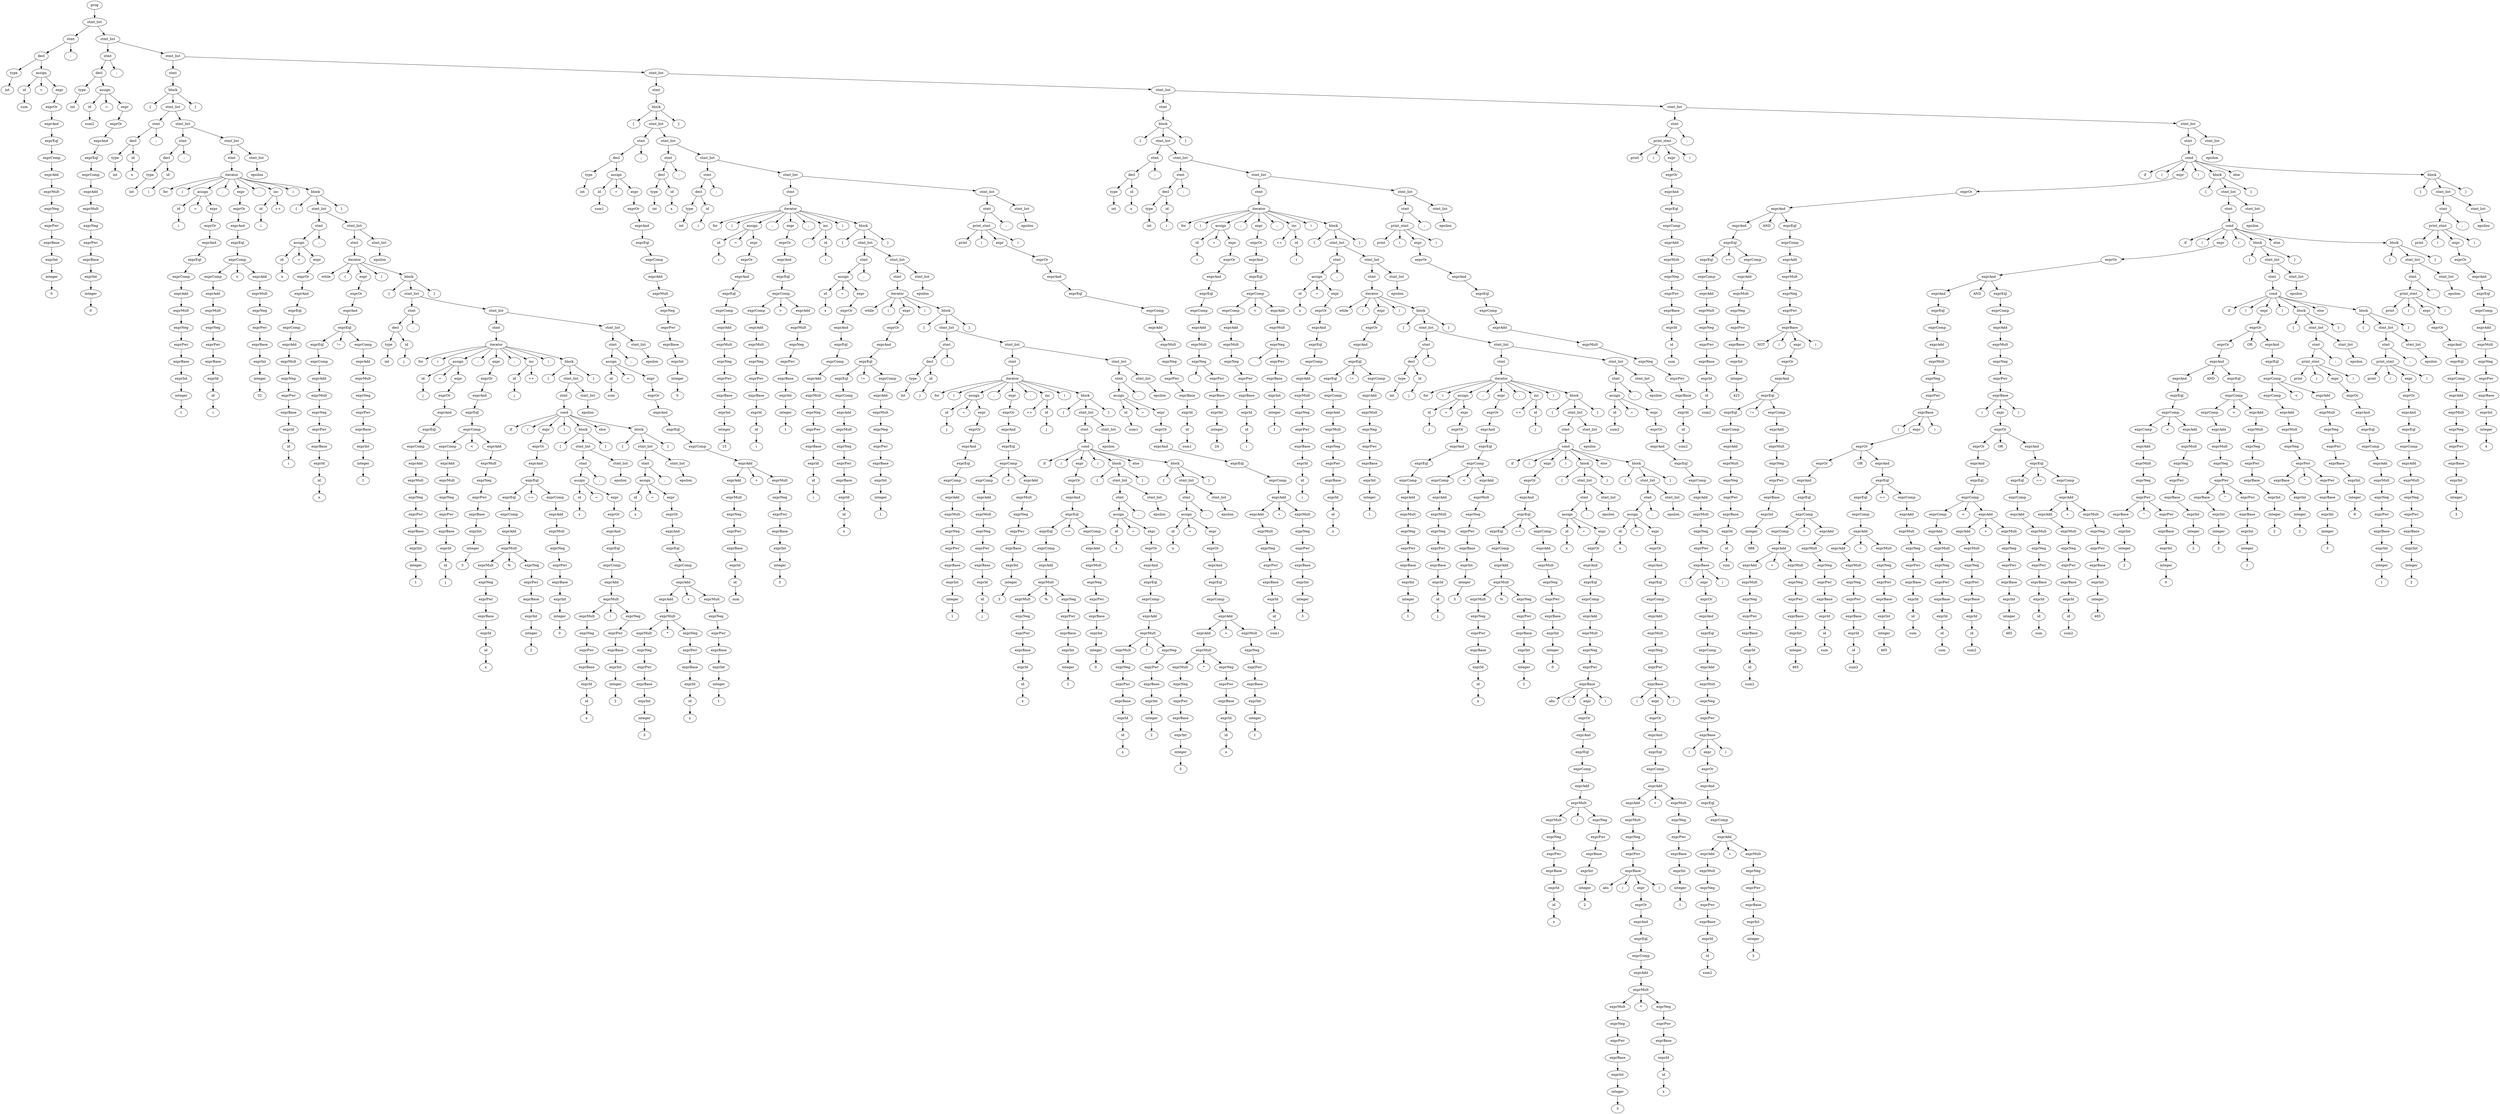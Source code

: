 
digraph "three_x_plus_1"
{
struct1 [label="prog"]
struct2 [label="stmt_list"]
struct3 [label="stmt"]
struct4 [label="decl"]
struct5 [label="type"]
struct6 [label="int"]
struct5->struct6
struct4->struct5
struct7 [label="assign"]
struct8 [label="id"]
struct9 [label="sum"]
struct8->struct9
struct7->struct8
struct10 [label="="]
struct7->struct10
struct11 [label="expr"]
struct12 [label="exprOr"]
struct13 [label="exprAnd"]
struct14 [label="exprEql"]
struct15 [label="exprComp"]
struct16 [label="exprAdd"]
struct17 [label="exprMult"]
struct18 [label="exprNeg"]
struct19 [label="exprPwr"]
struct20 [label="exprBase"]
struct21 [label="exprInt"]
struct22 [label="integer"]
struct23 [label="0"]
struct22->struct23
struct21->struct22
struct20->struct21
struct19->struct20
struct18->struct19
struct17->struct18
struct16->struct17
struct15->struct16
struct14->struct15
struct13->struct14
struct12->struct13
struct11->struct12
struct7->struct11
struct4->struct7
struct3->struct4
struct24 [label=";"]
struct3->struct24
struct2->struct3
struct25 [label="stmt_list"]
struct26 [label="stmt"]
struct27 [label="decl"]
struct28 [label="type"]
struct29 [label="int"]
struct28->struct29
struct27->struct28
struct30 [label="assign"]
struct31 [label="id"]
struct32 [label="sum2"]
struct31->struct32
struct30->struct31
struct33 [label="="]
struct30->struct33
struct34 [label="expr"]
struct35 [label="exprOr"]
struct36 [label="exprAnd"]
struct37 [label="exprEql"]
struct38 [label="exprComp"]
struct39 [label="exprAdd"]
struct40 [label="exprMult"]
struct41 [label="exprNeg"]
struct42 [label="exprPwr"]
struct43 [label="exprBase"]
struct44 [label="exprInt"]
struct45 [label="integer"]
struct46 [label="0"]
struct45->struct46
struct44->struct45
struct43->struct44
struct42->struct43
struct41->struct42
struct40->struct41
struct39->struct40
struct38->struct39
struct37->struct38
struct36->struct37
struct35->struct36
struct34->struct35
struct30->struct34
struct27->struct30
struct26->struct27
struct47 [label=";"]
struct26->struct47
struct25->struct26
struct48 [label="stmt_list"]
struct49 [label="stmt"]
struct50 [label="block"]
struct51 [label="{"]
struct50->struct51
struct52 [label="stmt_list"]
struct53 [label="stmt"]
struct54 [label="decl"]
struct55 [label="type"]
struct56 [label="int"]
struct55->struct56
struct54->struct55
struct57 [label="id"]
struct58 [label="x"]
struct57->struct58
struct54->struct57
struct53->struct54
struct59 [label=";"]
struct53->struct59
struct52->struct53
struct60 [label="stmt_list"]
struct61 [label="stmt"]
struct62 [label="decl"]
struct63 [label="type"]
struct64 [label="int"]
struct63->struct64
struct62->struct63
struct65 [label="id"]
struct66 [label="i"]
struct65->struct66
struct62->struct65
struct61->struct62
struct67 [label=";"]
struct61->struct67
struct60->struct61
struct68 [label="stmt_list"]
struct69 [label="stmt"]
struct70 [label="iterator"]
struct71 [label="for"]
struct70->struct71
struct72 [label="("]
struct70->struct72
struct73 [label="assign"]
struct74 [label="id"]
struct75 [label="i"]
struct74->struct75
struct73->struct74
struct76 [label="="]
struct73->struct76
struct77 [label="expr"]
struct78 [label="exprOr"]
struct79 [label="exprAnd"]
struct80 [label="exprEql"]
struct81 [label="exprComp"]
struct82 [label="exprAdd"]
struct83 [label="exprMult"]
struct84 [label="exprNeg"]
struct85 [label="exprPwr"]
struct86 [label="exprBase"]
struct87 [label="exprInt"]
struct88 [label="integer"]
struct89 [label="1"]
struct88->struct89
struct87->struct88
struct86->struct87
struct85->struct86
struct84->struct85
struct83->struct84
struct82->struct83
struct81->struct82
struct80->struct81
struct79->struct80
struct78->struct79
struct77->struct78
struct73->struct77
struct70->struct73
struct90 [label=";"]
struct70->struct90
struct91 [label="expr"]
struct92 [label="exprOr"]
struct93 [label="exprAnd"]
struct94 [label="exprEql"]
struct95 [label="exprComp"]
struct96 [label="exprComp"]
struct97 [label="exprAdd"]
struct98 [label="exprMult"]
struct99 [label="exprNeg"]
struct100 [label="exprPwr"]
struct101 [label="exprBase"]
struct102 [label="exprId"]
struct103 [label="id"]
struct104 [label="i"]
struct103->struct104
struct102->struct103
struct101->struct102
struct100->struct101
struct99->struct100
struct98->struct99
struct97->struct98
struct96->struct97
struct95->struct96
struct105 [label="<"]
struct95->struct105
struct106 [label="exprAdd"]
struct107 [label="exprMult"]
struct108 [label="exprNeg"]
struct109 [label="exprPwr"]
struct110 [label="exprBase"]
struct111 [label="exprInt"]
struct112 [label="integer"]
struct113 [label="32"]
struct112->struct113
struct111->struct112
struct110->struct111
struct109->struct110
struct108->struct109
struct107->struct108
struct106->struct107
struct95->struct106
struct94->struct95
struct93->struct94
struct92->struct93
struct91->struct92
struct70->struct91
struct114 [label=";"]
struct70->struct114
struct115 [label="inc"]
struct116 [label="id"]
struct117 [label="i"]
struct116->struct117
struct115->struct116
struct118 [label="++"]
struct115->struct118
struct70->struct115
struct119 [label=")"]
struct70->struct119
struct120 [label="block"]
struct121 [label="{"]
struct120->struct121
struct122 [label="stmt_list"]
struct123 [label="stmt"]
struct124 [label="assign"]
struct125 [label="id"]
struct126 [label="x"]
struct125->struct126
struct124->struct125
struct127 [label="="]
struct124->struct127
struct128 [label="expr"]
struct129 [label="exprOr"]
struct130 [label="exprAnd"]
struct131 [label="exprEql"]
struct132 [label="exprComp"]
struct133 [label="exprAdd"]
struct134 [label="exprMult"]
struct135 [label="exprNeg"]
struct136 [label="exprPwr"]
struct137 [label="exprBase"]
struct138 [label="exprId"]
struct139 [label="id"]
struct140 [label="i"]
struct139->struct140
struct138->struct139
struct137->struct138
struct136->struct137
struct135->struct136
struct134->struct135
struct133->struct134
struct132->struct133
struct131->struct132
struct130->struct131
struct129->struct130
struct128->struct129
struct124->struct128
struct123->struct124
struct141 [label=";"]
struct123->struct141
struct122->struct123
struct142 [label="stmt_list"]
struct143 [label="stmt"]
struct144 [label="iterator"]
struct145 [label="while"]
struct144->struct145
struct146 [label="("]
struct144->struct146
struct147 [label="expr"]
struct148 [label="exprOr"]
struct149 [label="exprAnd"]
struct150 [label="exprEql"]
struct151 [label="exprEql"]
struct152 [label="exprComp"]
struct153 [label="exprAdd"]
struct154 [label="exprMult"]
struct155 [label="exprNeg"]
struct156 [label="exprPwr"]
struct157 [label="exprBase"]
struct158 [label="exprId"]
struct159 [label="id"]
struct160 [label="x"]
struct159->struct160
struct158->struct159
struct157->struct158
struct156->struct157
struct155->struct156
struct154->struct155
struct153->struct154
struct152->struct153
struct151->struct152
struct150->struct151
struct161 [label="!="]
struct150->struct161
struct162 [label="exprComp"]
struct163 [label="exprAdd"]
struct164 [label="exprMult"]
struct165 [label="exprNeg"]
struct166 [label="exprPwr"]
struct167 [label="exprBase"]
struct168 [label="exprInt"]
struct169 [label="integer"]
struct170 [label="1"]
struct169->struct170
struct168->struct169
struct167->struct168
struct166->struct167
struct165->struct166
struct164->struct165
struct163->struct164
struct162->struct163
struct150->struct162
struct149->struct150
struct148->struct149
struct147->struct148
struct144->struct147
struct171 [label=")"]
struct144->struct171
struct172 [label="block"]
struct173 [label="{"]
struct172->struct173
struct174 [label="stmt_list"]
struct175 [label="stmt"]
struct176 [label="decl"]
struct177 [label="type"]
struct178 [label="int"]
struct177->struct178
struct176->struct177
struct179 [label="id"]
struct180 [label="j"]
struct179->struct180
struct176->struct179
struct175->struct176
struct181 [label=";"]
struct175->struct181
struct174->struct175
struct182 [label="stmt_list"]
struct183 [label="stmt"]
struct184 [label="iterator"]
struct185 [label="for"]
struct184->struct185
struct186 [label="("]
struct184->struct186
struct187 [label="assign"]
struct188 [label="id"]
struct189 [label="j"]
struct188->struct189
struct187->struct188
struct190 [label="="]
struct187->struct190
struct191 [label="expr"]
struct192 [label="exprOr"]
struct193 [label="exprAnd"]
struct194 [label="exprEql"]
struct195 [label="exprComp"]
struct196 [label="exprAdd"]
struct197 [label="exprMult"]
struct198 [label="exprNeg"]
struct199 [label="exprPwr"]
struct200 [label="exprBase"]
struct201 [label="exprInt"]
struct202 [label="integer"]
struct203 [label="1"]
struct202->struct203
struct201->struct202
struct200->struct201
struct199->struct200
struct198->struct199
struct197->struct198
struct196->struct197
struct195->struct196
struct194->struct195
struct193->struct194
struct192->struct193
struct191->struct192
struct187->struct191
struct184->struct187
struct204 [label=";"]
struct184->struct204
struct205 [label="expr"]
struct206 [label="exprOr"]
struct207 [label="exprAnd"]
struct208 [label="exprEql"]
struct209 [label="exprComp"]
struct210 [label="exprComp"]
struct211 [label="exprAdd"]
struct212 [label="exprMult"]
struct213 [label="exprNeg"]
struct214 [label="exprPwr"]
struct215 [label="exprBase"]
struct216 [label="exprId"]
struct217 [label="id"]
struct218 [label="j"]
struct217->struct218
struct216->struct217
struct215->struct216
struct214->struct215
struct213->struct214
struct212->struct213
struct211->struct212
struct210->struct211
struct209->struct210
struct219 [label="<"]
struct209->struct219
struct220 [label="exprAdd"]
struct221 [label="exprMult"]
struct222 [label="exprNeg"]
struct223 [label="exprPwr"]
struct224 [label="exprBase"]
struct225 [label="exprInt"]
struct226 [label="integer"]
struct227 [label="3"]
struct226->struct227
struct225->struct226
struct224->struct225
struct223->struct224
struct222->struct223
struct221->struct222
struct220->struct221
struct209->struct220
struct208->struct209
struct207->struct208
struct206->struct207
struct205->struct206
struct184->struct205
struct228 [label=";"]
struct184->struct228
struct229 [label="inc"]
struct230 [label="id"]
struct231 [label="j"]
struct230->struct231
struct229->struct230
struct232 [label="++"]
struct229->struct232
struct184->struct229
struct233 [label=")"]
struct184->struct233
struct234 [label="block"]
struct235 [label="{"]
struct234->struct235
struct236 [label="stmt_list"]
struct237 [label="stmt"]
struct238 [label="cond"]
struct239 [label="if"]
struct238->struct239
struct240 [label="("]
struct238->struct240
struct241 [label="expr"]
struct242 [label="exprOr"]
struct243 [label="exprAnd"]
struct244 [label="exprEql"]
struct245 [label="exprEql"]
struct246 [label="exprComp"]
struct247 [label="exprAdd"]
struct248 [label="exprMult"]
struct249 [label="exprMult"]
struct250 [label="exprNeg"]
struct251 [label="exprPwr"]
struct252 [label="exprBase"]
struct253 [label="exprId"]
struct254 [label="id"]
struct255 [label="x"]
struct254->struct255
struct253->struct254
struct252->struct253
struct251->struct252
struct250->struct251
struct249->struct250
struct248->struct249
struct256 [label="%"]
struct248->struct256
struct257 [label="exprNeg"]
struct258 [label="exprPwr"]
struct259 [label="exprBase"]
struct260 [label="exprInt"]
struct261 [label="integer"]
struct262 [label="2"]
struct261->struct262
struct260->struct261
struct259->struct260
struct258->struct259
struct257->struct258
struct248->struct257
struct247->struct248
struct246->struct247
struct245->struct246
struct244->struct245
struct263 [label="=="]
struct244->struct263
struct264 [label="exprComp"]
struct265 [label="exprAdd"]
struct266 [label="exprMult"]
struct267 [label="exprNeg"]
struct268 [label="exprPwr"]
struct269 [label="exprBase"]
struct270 [label="exprInt"]
struct271 [label="integer"]
struct272 [label="0"]
struct271->struct272
struct270->struct271
struct269->struct270
struct268->struct269
struct267->struct268
struct266->struct267
struct265->struct266
struct264->struct265
struct244->struct264
struct243->struct244
struct242->struct243
struct241->struct242
struct238->struct241
struct273 [label=")"]
struct238->struct273
struct274 [label="block"]
struct275 [label="{"]
struct274->struct275
struct276 [label="stmt_list"]
struct277 [label="stmt"]
struct278 [label="assign"]
struct279 [label="id"]
struct280 [label="x"]
struct279->struct280
struct278->struct279
struct281 [label="="]
struct278->struct281
struct282 [label="expr"]
struct283 [label="exprOr"]
struct284 [label="exprAnd"]
struct285 [label="exprEql"]
struct286 [label="exprComp"]
struct287 [label="exprAdd"]
struct288 [label="exprMult"]
struct289 [label="exprMult"]
struct290 [label="exprNeg"]
struct291 [label="exprPwr"]
struct292 [label="exprBase"]
struct293 [label="exprId"]
struct294 [label="id"]
struct295 [label="x"]
struct294->struct295
struct293->struct294
struct292->struct293
struct291->struct292
struct290->struct291
struct289->struct290
struct288->struct289
struct296 [label="/"]
struct288->struct296
struct297 [label="exprNeg"]
struct298 [label="exprPwr"]
struct299 [label="exprBase"]
struct300 [label="exprInt"]
struct301 [label="integer"]
struct302 [label="2"]
struct301->struct302
struct300->struct301
struct299->struct300
struct298->struct299
struct297->struct298
struct288->struct297
struct287->struct288
struct286->struct287
struct285->struct286
struct284->struct285
struct283->struct284
struct282->struct283
struct278->struct282
struct277->struct278
struct303 [label=";"]
struct277->struct303
struct276->struct277
struct304 [label="stmt_list"]
struct305 [label="epsilon"]
struct304->struct305
struct276->struct304
struct274->struct276
struct306 [label="}"]
struct274->struct306
struct238->struct274
struct307 [label="else"]
struct238->struct307
struct308 [label="block"]
struct309 [label="{"]
struct308->struct309
struct310 [label="stmt_list"]
struct311 [label="stmt"]
struct312 [label="assign"]
struct313 [label="id"]
struct314 [label="x"]
struct313->struct314
struct312->struct313
struct315 [label="="]
struct312->struct315
struct316 [label="expr"]
struct317 [label="exprOr"]
struct318 [label="exprAnd"]
struct319 [label="exprEql"]
struct320 [label="exprComp"]
struct321 [label="exprAdd"]
struct322 [label="exprAdd"]
struct323 [label="exprMult"]
struct324 [label="exprMult"]
struct325 [label="exprNeg"]
struct326 [label="exprPwr"]
struct327 [label="exprBase"]
struct328 [label="exprInt"]
struct329 [label="integer"]
struct330 [label="3"]
struct329->struct330
struct328->struct329
struct327->struct328
struct326->struct327
struct325->struct326
struct324->struct325
struct323->struct324
struct331 [label="*"]
struct323->struct331
struct332 [label="exprNeg"]
struct333 [label="exprPwr"]
struct334 [label="exprBase"]
struct335 [label="exprId"]
struct336 [label="id"]
struct337 [label="x"]
struct336->struct337
struct335->struct336
struct334->struct335
struct333->struct334
struct332->struct333
struct323->struct332
struct322->struct323
struct321->struct322
struct338 [label="+"]
struct321->struct338
struct339 [label="exprMult"]
struct340 [label="exprNeg"]
struct341 [label="exprPwr"]
struct342 [label="exprBase"]
struct343 [label="exprInt"]
struct344 [label="integer"]
struct345 [label="1"]
struct344->struct345
struct343->struct344
struct342->struct343
struct341->struct342
struct340->struct341
struct339->struct340
struct321->struct339
struct320->struct321
struct319->struct320
struct318->struct319
struct317->struct318
struct316->struct317
struct312->struct316
struct311->struct312
struct346 [label=";"]
struct311->struct346
struct310->struct311
struct347 [label="stmt_list"]
struct348 [label="epsilon"]
struct347->struct348
struct310->struct347
struct308->struct310
struct349 [label="}"]
struct308->struct349
struct238->struct308
struct237->struct238
struct236->struct237
struct350 [label="stmt_list"]
struct351 [label="epsilon"]
struct350->struct351
struct236->struct350
struct234->struct236
struct352 [label="}"]
struct234->struct352
struct184->struct234
struct183->struct184
struct182->struct183
struct353 [label="stmt_list"]
struct354 [label="stmt"]
struct355 [label="assign"]
struct356 [label="id"]
struct357 [label="sum"]
struct356->struct357
struct355->struct356
struct358 [label="="]
struct355->struct358
struct359 [label="expr"]
struct360 [label="exprOr"]
struct361 [label="exprAnd"]
struct362 [label="exprEql"]
struct363 [label="exprComp"]
struct364 [label="exprAdd"]
struct365 [label="exprAdd"]
struct366 [label="exprMult"]
struct367 [label="exprNeg"]
struct368 [label="exprPwr"]
struct369 [label="exprBase"]
struct370 [label="exprId"]
struct371 [label="id"]
struct372 [label="sum"]
struct371->struct372
struct370->struct371
struct369->struct370
struct368->struct369
struct367->struct368
struct366->struct367
struct365->struct366
struct364->struct365
struct373 [label="+"]
struct364->struct373
struct374 [label="exprMult"]
struct375 [label="exprNeg"]
struct376 [label="exprPwr"]
struct377 [label="exprBase"]
struct378 [label="exprInt"]
struct379 [label="integer"]
struct380 [label="3"]
struct379->struct380
struct378->struct379
struct377->struct378
struct376->struct377
struct375->struct376
struct374->struct375
struct364->struct374
struct363->struct364
struct362->struct363
struct361->struct362
struct360->struct361
struct359->struct360
struct355->struct359
struct354->struct355
struct381 [label=";"]
struct354->struct381
struct353->struct354
struct382 [label="stmt_list"]
struct383 [label="epsilon"]
struct382->struct383
struct353->struct382
struct182->struct353
struct174->struct182
struct172->struct174
struct384 [label="}"]
struct172->struct384
struct144->struct172
struct143->struct144
struct142->struct143
struct385 [label="stmt_list"]
struct386 [label="epsilon"]
struct385->struct386
struct142->struct385
struct122->struct142
struct120->struct122
struct387 [label="}"]
struct120->struct387
struct70->struct120
struct69->struct70
struct68->struct69
struct388 [label="stmt_list"]
struct389 [label="epsilon"]
struct388->struct389
struct68->struct388
struct60->struct68
struct52->struct60
struct50->struct52
struct390 [label="}"]
struct50->struct390
struct49->struct50
struct48->struct49
struct391 [label="stmt_list"]
struct392 [label="stmt"]
struct393 [label="block"]
struct394 [label="{"]
struct393->struct394
struct395 [label="stmt_list"]
struct396 [label="stmt"]
struct397 [label="decl"]
struct398 [label="type"]
struct399 [label="int"]
struct398->struct399
struct397->struct398
struct400 [label="assign"]
struct401 [label="id"]
struct402 [label="sum1"]
struct401->struct402
struct400->struct401
struct403 [label="="]
struct400->struct403
struct404 [label="expr"]
struct405 [label="exprOr"]
struct406 [label="exprAnd"]
struct407 [label="exprEql"]
struct408 [label="exprComp"]
struct409 [label="exprAdd"]
struct410 [label="exprMult"]
struct411 [label="exprNeg"]
struct412 [label="exprPwr"]
struct413 [label="exprBase"]
struct414 [label="exprInt"]
struct415 [label="integer"]
struct416 [label="0"]
struct415->struct416
struct414->struct415
struct413->struct414
struct412->struct413
struct411->struct412
struct410->struct411
struct409->struct410
struct408->struct409
struct407->struct408
struct406->struct407
struct405->struct406
struct404->struct405
struct400->struct404
struct397->struct400
struct396->struct397
struct417 [label=";"]
struct396->struct417
struct395->struct396
struct418 [label="stmt_list"]
struct419 [label="stmt"]
struct420 [label="decl"]
struct421 [label="type"]
struct422 [label="int"]
struct421->struct422
struct420->struct421
struct423 [label="id"]
struct424 [label="x"]
struct423->struct424
struct420->struct423
struct419->struct420
struct425 [label=";"]
struct419->struct425
struct418->struct419
struct426 [label="stmt_list"]
struct427 [label="stmt"]
struct428 [label="decl"]
struct429 [label="type"]
struct430 [label="int"]
struct429->struct430
struct428->struct429
struct431 [label="id"]
struct432 [label="i"]
struct431->struct432
struct428->struct431
struct427->struct428
struct433 [label=";"]
struct427->struct433
struct426->struct427
struct434 [label="stmt_list"]
struct435 [label="stmt"]
struct436 [label="iterator"]
struct437 [label="for"]
struct436->struct437
struct438 [label="("]
struct436->struct438
struct439 [label="assign"]
struct440 [label="id"]
struct441 [label="i"]
struct440->struct441
struct439->struct440
struct442 [label="="]
struct439->struct442
struct443 [label="expr"]
struct444 [label="exprOr"]
struct445 [label="exprAnd"]
struct446 [label="exprEql"]
struct447 [label="exprComp"]
struct448 [label="exprAdd"]
struct449 [label="exprMult"]
struct450 [label="exprNeg"]
struct451 [label="exprPwr"]
struct452 [label="exprBase"]
struct453 [label="exprInt"]
struct454 [label="integer"]
struct455 [label="15"]
struct454->struct455
struct453->struct454
struct452->struct453
struct451->struct452
struct450->struct451
struct449->struct450
struct448->struct449
struct447->struct448
struct446->struct447
struct445->struct446
struct444->struct445
struct443->struct444
struct439->struct443
struct436->struct439
struct456 [label=";"]
struct436->struct456
struct457 [label="expr"]
struct458 [label="exprOr"]
struct459 [label="exprAnd"]
struct460 [label="exprEql"]
struct461 [label="exprComp"]
struct462 [label="exprComp"]
struct463 [label="exprAdd"]
struct464 [label="exprMult"]
struct465 [label="exprNeg"]
struct466 [label="exprPwr"]
struct467 [label="exprBase"]
struct468 [label="exprId"]
struct469 [label="id"]
struct470 [label="i"]
struct469->struct470
struct468->struct469
struct467->struct468
struct466->struct467
struct465->struct466
struct464->struct465
struct463->struct464
struct462->struct463
struct461->struct462
struct471 [label=">"]
struct461->struct471
struct472 [label="exprAdd"]
struct473 [label="exprMult"]
struct474 [label="exprNeg"]
struct475 [label="exprPwr"]
struct476 [label="exprBase"]
struct477 [label="exprInt"]
struct478 [label="integer"]
struct479 [label="1"]
struct478->struct479
struct477->struct478
struct476->struct477
struct475->struct476
struct474->struct475
struct473->struct474
struct472->struct473
struct461->struct472
struct460->struct461
struct459->struct460
struct458->struct459
struct457->struct458
struct436->struct457
struct480 [label=";"]
struct436->struct480
struct481 [label="inc"]
struct482 [label="--"]
struct481->struct482
struct483 [label="id"]
struct484 [label="i"]
struct483->struct484
struct481->struct483
struct436->struct481
struct485 [label=")"]
struct436->struct485
struct486 [label="block"]
struct487 [label="{"]
struct486->struct487
struct488 [label="stmt_list"]
struct489 [label="stmt"]
struct490 [label="assign"]
struct491 [label="id"]
struct492 [label="x"]
struct491->struct492
struct490->struct491
struct493 [label="="]
struct490->struct493
struct494 [label="expr"]
struct495 [label="exprOr"]
struct496 [label="exprAnd"]
struct497 [label="exprEql"]
struct498 [label="exprComp"]
struct499 [label="exprAdd"]
struct500 [label="exprMult"]
struct501 [label="exprNeg"]
struct502 [label="exprPwr"]
struct503 [label="exprBase"]
struct504 [label="exprId"]
struct505 [label="id"]
struct506 [label="i"]
struct505->struct506
struct504->struct505
struct503->struct504
struct502->struct503
struct501->struct502
struct500->struct501
struct499->struct500
struct498->struct499
struct497->struct498
struct496->struct497
struct495->struct496
struct494->struct495
struct490->struct494
struct489->struct490
struct507 [label=";"]
struct489->struct507
struct488->struct489
struct508 [label="stmt_list"]
struct509 [label="stmt"]
struct510 [label="iterator"]
struct511 [label="while"]
struct510->struct511
struct512 [label="("]
struct510->struct512
struct513 [label="expr"]
struct514 [label="exprOr"]
struct515 [label="exprAnd"]
struct516 [label="exprEql"]
struct517 [label="exprEql"]
struct518 [label="exprComp"]
struct519 [label="exprAdd"]
struct520 [label="exprMult"]
struct521 [label="exprNeg"]
struct522 [label="exprPwr"]
struct523 [label="exprBase"]
struct524 [label="exprId"]
struct525 [label="id"]
struct526 [label="x"]
struct525->struct526
struct524->struct525
struct523->struct524
struct522->struct523
struct521->struct522
struct520->struct521
struct519->struct520
struct518->struct519
struct517->struct518
struct516->struct517
struct527 [label="!="]
struct516->struct527
struct528 [label="exprComp"]
struct529 [label="exprAdd"]
struct530 [label="exprMult"]
struct531 [label="exprNeg"]
struct532 [label="exprPwr"]
struct533 [label="exprBase"]
struct534 [label="exprInt"]
struct535 [label="integer"]
struct536 [label="1"]
struct535->struct536
struct534->struct535
struct533->struct534
struct532->struct533
struct531->struct532
struct530->struct531
struct529->struct530
struct528->struct529
struct516->struct528
struct515->struct516
struct514->struct515
struct513->struct514
struct510->struct513
struct537 [label=")"]
struct510->struct537
struct538 [label="block"]
struct539 [label="{"]
struct538->struct539
struct540 [label="stmt_list"]
struct541 [label="stmt"]
struct542 [label="decl"]
struct543 [label="type"]
struct544 [label="int"]
struct543->struct544
struct542->struct543
struct545 [label="id"]
struct546 [label="j"]
struct545->struct546
struct542->struct545
struct541->struct542
struct547 [label=";"]
struct541->struct547
struct540->struct541
struct548 [label="stmt_list"]
struct549 [label="stmt"]
struct550 [label="iterator"]
struct551 [label="for"]
struct550->struct551
struct552 [label="("]
struct550->struct552
struct553 [label="assign"]
struct554 [label="id"]
struct555 [label="j"]
struct554->struct555
struct553->struct554
struct556 [label="="]
struct553->struct556
struct557 [label="expr"]
struct558 [label="exprOr"]
struct559 [label="exprAnd"]
struct560 [label="exprEql"]
struct561 [label="exprComp"]
struct562 [label="exprAdd"]
struct563 [label="exprMult"]
struct564 [label="exprNeg"]
struct565 [label="exprPwr"]
struct566 [label="exprBase"]
struct567 [label="exprInt"]
struct568 [label="integer"]
struct569 [label="1"]
struct568->struct569
struct567->struct568
struct566->struct567
struct565->struct566
struct564->struct565
struct563->struct564
struct562->struct563
struct561->struct562
struct560->struct561
struct559->struct560
struct558->struct559
struct557->struct558
struct553->struct557
struct550->struct553
struct570 [label=";"]
struct550->struct570
struct571 [label="expr"]
struct572 [label="exprOr"]
struct573 [label="exprAnd"]
struct574 [label="exprEql"]
struct575 [label="exprComp"]
struct576 [label="exprComp"]
struct577 [label="exprAdd"]
struct578 [label="exprMult"]
struct579 [label="exprNeg"]
struct580 [label="exprPwr"]
struct581 [label="exprBase"]
struct582 [label="exprId"]
struct583 [label="id"]
struct584 [label="j"]
struct583->struct584
struct582->struct583
struct581->struct582
struct580->struct581
struct579->struct580
struct578->struct579
struct577->struct578
struct576->struct577
struct575->struct576
struct585 [label="<"]
struct575->struct585
struct586 [label="exprAdd"]
struct587 [label="exprMult"]
struct588 [label="exprNeg"]
struct589 [label="exprPwr"]
struct590 [label="exprBase"]
struct591 [label="exprInt"]
struct592 [label="integer"]
struct593 [label="3"]
struct592->struct593
struct591->struct592
struct590->struct591
struct589->struct590
struct588->struct589
struct587->struct588
struct586->struct587
struct575->struct586
struct574->struct575
struct573->struct574
struct572->struct573
struct571->struct572
struct550->struct571
struct594 [label=";"]
struct550->struct594
struct595 [label="inc"]
struct596 [label="++"]
struct595->struct596
struct597 [label="id"]
struct598 [label="j"]
struct597->struct598
struct595->struct597
struct550->struct595
struct599 [label=")"]
struct550->struct599
struct600 [label="block"]
struct601 [label="{"]
struct600->struct601
struct602 [label="stmt_list"]
struct603 [label="stmt"]
struct604 [label="cond"]
struct605 [label="if"]
struct604->struct605
struct606 [label="("]
struct604->struct606
struct607 [label="expr"]
struct608 [label="exprOr"]
struct609 [label="exprAnd"]
struct610 [label="exprEql"]
struct611 [label="exprEql"]
struct612 [label="exprComp"]
struct613 [label="exprAdd"]
struct614 [label="exprMult"]
struct615 [label="exprMult"]
struct616 [label="exprNeg"]
struct617 [label="exprPwr"]
struct618 [label="exprBase"]
struct619 [label="exprId"]
struct620 [label="id"]
struct621 [label="x"]
struct620->struct621
struct619->struct620
struct618->struct619
struct617->struct618
struct616->struct617
struct615->struct616
struct614->struct615
struct622 [label="%"]
struct614->struct622
struct623 [label="exprNeg"]
struct624 [label="exprPwr"]
struct625 [label="exprBase"]
struct626 [label="exprInt"]
struct627 [label="integer"]
struct628 [label="2"]
struct627->struct628
struct626->struct627
struct625->struct626
struct624->struct625
struct623->struct624
struct614->struct623
struct613->struct614
struct612->struct613
struct611->struct612
struct610->struct611
struct629 [label="=="]
struct610->struct629
struct630 [label="exprComp"]
struct631 [label="exprAdd"]
struct632 [label="exprMult"]
struct633 [label="exprNeg"]
struct634 [label="exprPwr"]
struct635 [label="exprBase"]
struct636 [label="exprInt"]
struct637 [label="integer"]
struct638 [label="0"]
struct637->struct638
struct636->struct637
struct635->struct636
struct634->struct635
struct633->struct634
struct632->struct633
struct631->struct632
struct630->struct631
struct610->struct630
struct609->struct610
struct608->struct609
struct607->struct608
struct604->struct607
struct639 [label=")"]
struct604->struct639
struct640 [label="block"]
struct641 [label="{"]
struct640->struct641
struct642 [label="stmt_list"]
struct643 [label="stmt"]
struct644 [label="assign"]
struct645 [label="id"]
struct646 [label="x"]
struct645->struct646
struct644->struct645
struct647 [label="="]
struct644->struct647
struct648 [label="expr"]
struct649 [label="exprOr"]
struct650 [label="exprAnd"]
struct651 [label="exprEql"]
struct652 [label="exprComp"]
struct653 [label="exprAdd"]
struct654 [label="exprMult"]
struct655 [label="exprMult"]
struct656 [label="exprNeg"]
struct657 [label="exprPwr"]
struct658 [label="exprBase"]
struct659 [label="exprId"]
struct660 [label="id"]
struct661 [label="x"]
struct660->struct661
struct659->struct660
struct658->struct659
struct657->struct658
struct656->struct657
struct655->struct656
struct654->struct655
struct662 [label="/"]
struct654->struct662
struct663 [label="exprNeg"]
struct664 [label="exprPwr"]
struct665 [label="exprBase"]
struct666 [label="exprInt"]
struct667 [label="integer"]
struct668 [label="2"]
struct667->struct668
struct666->struct667
struct665->struct666
struct664->struct665
struct663->struct664
struct654->struct663
struct653->struct654
struct652->struct653
struct651->struct652
struct650->struct651
struct649->struct650
struct648->struct649
struct644->struct648
struct643->struct644
struct669 [label=";"]
struct643->struct669
struct642->struct643
struct670 [label="stmt_list"]
struct671 [label="epsilon"]
struct670->struct671
struct642->struct670
struct640->struct642
struct672 [label="}"]
struct640->struct672
struct604->struct640
struct673 [label="else"]
struct604->struct673
struct674 [label="block"]
struct675 [label="{"]
struct674->struct675
struct676 [label="stmt_list"]
struct677 [label="stmt"]
struct678 [label="assign"]
struct679 [label="id"]
struct680 [label="x"]
struct679->struct680
struct678->struct679
struct681 [label="="]
struct678->struct681
struct682 [label="expr"]
struct683 [label="exprOr"]
struct684 [label="exprAnd"]
struct685 [label="exprEql"]
struct686 [label="exprComp"]
struct687 [label="exprAdd"]
struct688 [label="exprAdd"]
struct689 [label="exprMult"]
struct690 [label="exprMult"]
struct691 [label="exprNeg"]
struct692 [label="exprPwr"]
struct693 [label="exprBase"]
struct694 [label="exprInt"]
struct695 [label="integer"]
struct696 [label="3"]
struct695->struct696
struct694->struct695
struct693->struct694
struct692->struct693
struct691->struct692
struct690->struct691
struct689->struct690
struct697 [label="*"]
struct689->struct697
struct698 [label="exprNeg"]
struct699 [label="exprPwr"]
struct700 [label="exprBase"]
struct701 [label="exprId"]
struct702 [label="id"]
struct703 [label="x"]
struct702->struct703
struct701->struct702
struct700->struct701
struct699->struct700
struct698->struct699
struct689->struct698
struct688->struct689
struct687->struct688
struct704 [label="+"]
struct687->struct704
struct705 [label="exprMult"]
struct706 [label="exprNeg"]
struct707 [label="exprPwr"]
struct708 [label="exprBase"]
struct709 [label="exprInt"]
struct710 [label="integer"]
struct711 [label="1"]
struct710->struct711
struct709->struct710
struct708->struct709
struct707->struct708
struct706->struct707
struct705->struct706
struct687->struct705
struct686->struct687
struct685->struct686
struct684->struct685
struct683->struct684
struct682->struct683
struct678->struct682
struct677->struct678
struct712 [label=";"]
struct677->struct712
struct676->struct677
struct713 [label="stmt_list"]
struct714 [label="epsilon"]
struct713->struct714
struct676->struct713
struct674->struct676
struct715 [label="}"]
struct674->struct715
struct604->struct674
struct603->struct604
struct602->struct603
struct716 [label="stmt_list"]
struct717 [label="epsilon"]
struct716->struct717
struct602->struct716
struct600->struct602
struct718 [label="}"]
struct600->struct718
struct550->struct600
struct549->struct550
struct548->struct549
struct719 [label="stmt_list"]
struct720 [label="stmt"]
struct721 [label="assign"]
struct722 [label="id"]
struct723 [label="sum1"]
struct722->struct723
struct721->struct722
struct724 [label="="]
struct721->struct724
struct725 [label="expr"]
struct726 [label="exprOr"]
struct727 [label="exprAnd"]
struct728 [label="exprEql"]
struct729 [label="exprComp"]
struct730 [label="exprAdd"]
struct731 [label="exprAdd"]
struct732 [label="exprMult"]
struct733 [label="exprNeg"]
struct734 [label="exprPwr"]
struct735 [label="exprBase"]
struct736 [label="exprId"]
struct737 [label="id"]
struct738 [label="sum1"]
struct737->struct738
struct736->struct737
struct735->struct736
struct734->struct735
struct733->struct734
struct732->struct733
struct731->struct732
struct730->struct731
struct739 [label="+"]
struct730->struct739
struct740 [label="exprMult"]
struct741 [label="exprNeg"]
struct742 [label="exprPwr"]
struct743 [label="exprBase"]
struct744 [label="exprInt"]
struct745 [label="integer"]
struct746 [label="3"]
struct745->struct746
struct744->struct745
struct743->struct744
struct742->struct743
struct741->struct742
struct740->struct741
struct730->struct740
struct729->struct730
struct728->struct729
struct727->struct728
struct726->struct727
struct725->struct726
struct721->struct725
struct720->struct721
struct747 [label=";"]
struct720->struct747
struct719->struct720
struct748 [label="stmt_list"]
struct749 [label="epsilon"]
struct748->struct749
struct719->struct748
struct548->struct719
struct540->struct548
struct538->struct540
struct750 [label="}"]
struct538->struct750
struct510->struct538
struct509->struct510
struct508->struct509
struct751 [label="stmt_list"]
struct752 [label="epsilon"]
struct751->struct752
struct508->struct751
struct488->struct508
struct486->struct488
struct753 [label="}"]
struct486->struct753
struct436->struct486
struct435->struct436
struct434->struct435
struct754 [label="stmt_list"]
struct755 [label="stmt"]
struct756 [label="print_stmt"]
struct757 [label="print"]
struct756->struct757
struct758 [label="("]
struct756->struct758
struct759 [label="expr"]
struct760 [label="exprOr"]
struct761 [label="exprAnd"]
struct762 [label="exprEql"]
struct763 [label="exprComp"]
struct764 [label="exprAdd"]
struct765 [label="exprMult"]
struct766 [label="exprNeg"]
struct767 [label="exprPwr"]
struct768 [label="exprBase"]
struct769 [label="exprId"]
struct770 [label="id"]
struct771 [label="sum1"]
struct770->struct771
struct769->struct770
struct768->struct769
struct767->struct768
struct766->struct767
struct765->struct766
struct764->struct765
struct763->struct764
struct762->struct763
struct761->struct762
struct760->struct761
struct759->struct760
struct756->struct759
struct772 [label=")"]
struct756->struct772
struct755->struct756
struct773 [label=";"]
struct755->struct773
struct754->struct755
struct774 [label="stmt_list"]
struct775 [label="epsilon"]
struct774->struct775
struct754->struct774
struct434->struct754
struct426->struct434
struct418->struct426
struct395->struct418
struct393->struct395
struct776 [label="}"]
struct393->struct776
struct392->struct393
struct391->struct392
struct777 [label="stmt_list"]
struct778 [label="stmt"]
struct779 [label="block"]
struct780 [label="{"]
struct779->struct780
struct781 [label="stmt_list"]
struct782 [label="stmt"]
struct783 [label="decl"]
struct784 [label="type"]
struct785 [label="int"]
struct784->struct785
struct783->struct784
struct786 [label="id"]
struct787 [label="x"]
struct786->struct787
struct783->struct786
struct782->struct783
struct788 [label=";"]
struct782->struct788
struct781->struct782
struct789 [label="stmt_list"]
struct790 [label="stmt"]
struct791 [label="decl"]
struct792 [label="type"]
struct793 [label="int"]
struct792->struct793
struct791->struct792
struct794 [label="id"]
struct795 [label="i"]
struct794->struct795
struct791->struct794
struct790->struct791
struct796 [label=";"]
struct790->struct796
struct789->struct790
struct797 [label="stmt_list"]
struct798 [label="stmt"]
struct799 [label="iterator"]
struct800 [label="for"]
struct799->struct800
struct801 [label="("]
struct799->struct801
struct802 [label="assign"]
struct803 [label="id"]
struct804 [label="i"]
struct803->struct804
struct802->struct803
struct805 [label="="]
struct802->struct805
struct806 [label="expr"]
struct807 [label="exprOr"]
struct808 [label="exprAnd"]
struct809 [label="exprEql"]
struct810 [label="exprComp"]
struct811 [label="exprAdd"]
struct812 [label="exprMult"]
struct813 [label="exprNeg"]
struct814 [label="-"]
struct813->struct814
struct815 [label="exprPwr"]
struct816 [label="exprBase"]
struct817 [label="exprInt"]
struct818 [label="integer"]
struct819 [label="24"]
struct818->struct819
struct817->struct818
struct816->struct817
struct815->struct816
struct813->struct815
struct812->struct813
struct811->struct812
struct810->struct811
struct809->struct810
struct808->struct809
struct807->struct808
struct806->struct807
struct802->struct806
struct799->struct802
struct820 [label=";"]
struct799->struct820
struct821 [label="expr"]
struct822 [label="exprOr"]
struct823 [label="exprAnd"]
struct824 [label="exprEql"]
struct825 [label="exprComp"]
struct826 [label="exprComp"]
struct827 [label="exprAdd"]
struct828 [label="exprMult"]
struct829 [label="exprNeg"]
struct830 [label="exprPwr"]
struct831 [label="exprBase"]
struct832 [label="exprId"]
struct833 [label="id"]
struct834 [label="i"]
struct833->struct834
struct832->struct833
struct831->struct832
struct830->struct831
struct829->struct830
struct828->struct829
struct827->struct828
struct826->struct827
struct825->struct826
struct835 [label="<"]
struct825->struct835
struct836 [label="exprAdd"]
struct837 [label="exprMult"]
struct838 [label="exprNeg"]
struct839 [label="-"]
struct838->struct839
struct840 [label="exprPwr"]
struct841 [label="exprBase"]
struct842 [label="exprInt"]
struct843 [label="integer"]
struct844 [label="1"]
struct843->struct844
struct842->struct843
struct841->struct842
struct840->struct841
struct838->struct840
struct837->struct838
struct836->struct837
struct825->struct836
struct824->struct825
struct823->struct824
struct822->struct823
struct821->struct822
struct799->struct821
struct845 [label=";"]
struct799->struct845
struct846 [label="inc"]
struct847 [label="++"]
struct846->struct847
struct848 [label="id"]
struct849 [label="i"]
struct848->struct849
struct846->struct848
struct799->struct846
struct850 [label=")"]
struct799->struct850
struct851 [label="block"]
struct852 [label="{"]
struct851->struct852
struct853 [label="stmt_list"]
struct854 [label="stmt"]
struct855 [label="assign"]
struct856 [label="id"]
struct857 [label="x"]
struct856->struct857
struct855->struct856
struct858 [label="="]
struct855->struct858
struct859 [label="expr"]
struct860 [label="exprOr"]
struct861 [label="exprAnd"]
struct862 [label="exprEql"]
struct863 [label="exprComp"]
struct864 [label="exprAdd"]
struct865 [label="exprMult"]
struct866 [label="exprNeg"]
struct867 [label="exprPwr"]
struct868 [label="exprBase"]
struct869 [label="exprId"]
struct870 [label="id"]
struct871 [label="i"]
struct870->struct871
struct869->struct870
struct868->struct869
struct867->struct868
struct866->struct867
struct865->struct866
struct864->struct865
struct863->struct864
struct862->struct863
struct861->struct862
struct860->struct861
struct859->struct860
struct855->struct859
struct854->struct855
struct872 [label=";"]
struct854->struct872
struct853->struct854
struct873 [label="stmt_list"]
struct874 [label="stmt"]
struct875 [label="iterator"]
struct876 [label="while"]
struct875->struct876
struct877 [label="("]
struct875->struct877
struct878 [label="expr"]
struct879 [label="exprOr"]
struct880 [label="exprAnd"]
struct881 [label="exprEql"]
struct882 [label="exprEql"]
struct883 [label="exprComp"]
struct884 [label="exprAdd"]
struct885 [label="exprMult"]
struct886 [label="exprNeg"]
struct887 [label="exprPwr"]
struct888 [label="exprBase"]
struct889 [label="exprId"]
struct890 [label="id"]
struct891 [label="x"]
struct890->struct891
struct889->struct890
struct888->struct889
struct887->struct888
struct886->struct887
struct885->struct886
struct884->struct885
struct883->struct884
struct882->struct883
struct881->struct882
struct892 [label="!="]
struct881->struct892
struct893 [label="exprComp"]
struct894 [label="exprAdd"]
struct895 [label="exprMult"]
struct896 [label="exprNeg"]
struct897 [label="exprPwr"]
struct898 [label="exprBase"]
struct899 [label="exprInt"]
struct900 [label="integer"]
struct901 [label="1"]
struct900->struct901
struct899->struct900
struct898->struct899
struct897->struct898
struct896->struct897
struct895->struct896
struct894->struct895
struct893->struct894
struct881->struct893
struct880->struct881
struct879->struct880
struct878->struct879
struct875->struct878
struct902 [label=")"]
struct875->struct902
struct903 [label="block"]
struct904 [label="{"]
struct903->struct904
struct905 [label="stmt_list"]
struct906 [label="stmt"]
struct907 [label="decl"]
struct908 [label="type"]
struct909 [label="int"]
struct908->struct909
struct907->struct908
struct910 [label="id"]
struct911 [label="j"]
struct910->struct911
struct907->struct910
struct906->struct907
struct912 [label=";"]
struct906->struct912
struct905->struct906
struct913 [label="stmt_list"]
struct914 [label="stmt"]
struct915 [label="iterator"]
struct916 [label="for"]
struct915->struct916
struct917 [label="("]
struct915->struct917
struct918 [label="assign"]
struct919 [label="id"]
struct920 [label="j"]
struct919->struct920
struct918->struct919
struct921 [label="="]
struct918->struct921
struct922 [label="expr"]
struct923 [label="exprOr"]
struct924 [label="exprAnd"]
struct925 [label="exprEql"]
struct926 [label="exprComp"]
struct927 [label="exprAdd"]
struct928 [label="exprMult"]
struct929 [label="exprNeg"]
struct930 [label="exprPwr"]
struct931 [label="exprBase"]
struct932 [label="exprInt"]
struct933 [label="integer"]
struct934 [label="1"]
struct933->struct934
struct932->struct933
struct931->struct932
struct930->struct931
struct929->struct930
struct928->struct929
struct927->struct928
struct926->struct927
struct925->struct926
struct924->struct925
struct923->struct924
struct922->struct923
struct918->struct922
struct915->struct918
struct935 [label=";"]
struct915->struct935
struct936 [label="expr"]
struct937 [label="exprOr"]
struct938 [label="exprAnd"]
struct939 [label="exprEql"]
struct940 [label="exprComp"]
struct941 [label="exprComp"]
struct942 [label="exprAdd"]
struct943 [label="exprMult"]
struct944 [label="exprNeg"]
struct945 [label="exprPwr"]
struct946 [label="exprBase"]
struct947 [label="exprId"]
struct948 [label="id"]
struct949 [label="j"]
struct948->struct949
struct947->struct948
struct946->struct947
struct945->struct946
struct944->struct945
struct943->struct944
struct942->struct943
struct941->struct942
struct940->struct941
struct950 [label="<"]
struct940->struct950
struct951 [label="exprAdd"]
struct952 [label="exprMult"]
struct953 [label="exprNeg"]
struct954 [label="exprPwr"]
struct955 [label="exprBase"]
struct956 [label="exprInt"]
struct957 [label="integer"]
struct958 [label="3"]
struct957->struct958
struct956->struct957
struct955->struct956
struct954->struct955
struct953->struct954
struct952->struct953
struct951->struct952
struct940->struct951
struct939->struct940
struct938->struct939
struct937->struct938
struct936->struct937
struct915->struct936
struct959 [label=";"]
struct915->struct959
struct960 [label="inc"]
struct961 [label="++"]
struct960->struct961
struct962 [label="id"]
struct963 [label="j"]
struct962->struct963
struct960->struct962
struct915->struct960
struct964 [label=")"]
struct915->struct964
struct965 [label="block"]
struct966 [label="{"]
struct965->struct966
struct967 [label="stmt_list"]
struct968 [label="stmt"]
struct969 [label="cond"]
struct970 [label="if"]
struct969->struct970
struct971 [label="("]
struct969->struct971
struct972 [label="expr"]
struct973 [label="exprOr"]
struct974 [label="exprAnd"]
struct975 [label="exprEql"]
struct976 [label="exprEql"]
struct977 [label="exprComp"]
struct978 [label="exprAdd"]
struct979 [label="exprMult"]
struct980 [label="exprMult"]
struct981 [label="exprNeg"]
struct982 [label="exprPwr"]
struct983 [label="exprBase"]
struct984 [label="exprId"]
struct985 [label="id"]
struct986 [label="x"]
struct985->struct986
struct984->struct985
struct983->struct984
struct982->struct983
struct981->struct982
struct980->struct981
struct979->struct980
struct987 [label="%"]
struct979->struct987
struct988 [label="exprNeg"]
struct989 [label="exprPwr"]
struct990 [label="exprBase"]
struct991 [label="exprInt"]
struct992 [label="integer"]
struct993 [label="2"]
struct992->struct993
struct991->struct992
struct990->struct991
struct989->struct990
struct988->struct989
struct979->struct988
struct978->struct979
struct977->struct978
struct976->struct977
struct975->struct976
struct994 [label="=="]
struct975->struct994
struct995 [label="exprComp"]
struct996 [label="exprAdd"]
struct997 [label="exprMult"]
struct998 [label="exprNeg"]
struct999 [label="exprPwr"]
struct1000 [label="exprBase"]
struct1001 [label="exprInt"]
struct1002 [label="integer"]
struct1003 [label="0"]
struct1002->struct1003
struct1001->struct1002
struct1000->struct1001
struct999->struct1000
struct998->struct999
struct997->struct998
struct996->struct997
struct995->struct996
struct975->struct995
struct974->struct975
struct973->struct974
struct972->struct973
struct969->struct972
struct1004 [label=")"]
struct969->struct1004
struct1005 [label="block"]
struct1006 [label="{"]
struct1005->struct1006
struct1007 [label="stmt_list"]
struct1008 [label="stmt"]
struct1009 [label="assign"]
struct1010 [label="id"]
struct1011 [label="x"]
struct1010->struct1011
struct1009->struct1010
struct1012 [label="="]
struct1009->struct1012
struct1013 [label="expr"]
struct1014 [label="exprOr"]
struct1015 [label="exprAnd"]
struct1016 [label="exprEql"]
struct1017 [label="exprComp"]
struct1018 [label="exprAdd"]
struct1019 [label="exprMult"]
struct1020 [label="exprNeg"]
struct1021 [label="exprPwr"]
struct1022 [label="exprBase"]
struct1023 [label="abs"]
struct1022->struct1023
struct1024 [label="("]
struct1022->struct1024
struct1025 [label="expr"]
struct1026 [label="exprOr"]
struct1027 [label="exprAnd"]
struct1028 [label="exprEql"]
struct1029 [label="exprComp"]
struct1030 [label="exprAdd"]
struct1031 [label="exprMult"]
struct1032 [label="exprMult"]
struct1033 [label="exprNeg"]
struct1034 [label="exprPwr"]
struct1035 [label="exprBase"]
struct1036 [label="exprId"]
struct1037 [label="id"]
struct1038 [label="x"]
struct1037->struct1038
struct1036->struct1037
struct1035->struct1036
struct1034->struct1035
struct1033->struct1034
struct1032->struct1033
struct1031->struct1032
struct1039 [label="/"]
struct1031->struct1039
struct1040 [label="exprNeg"]
struct1041 [label="exprPwr"]
struct1042 [label="exprBase"]
struct1043 [label="exprInt"]
struct1044 [label="integer"]
struct1045 [label="2"]
struct1044->struct1045
struct1043->struct1044
struct1042->struct1043
struct1041->struct1042
struct1040->struct1041
struct1031->struct1040
struct1030->struct1031
struct1029->struct1030
struct1028->struct1029
struct1027->struct1028
struct1026->struct1027
struct1025->struct1026
struct1022->struct1025
struct1046 [label=")"]
struct1022->struct1046
struct1021->struct1022
struct1020->struct1021
struct1019->struct1020
struct1018->struct1019
struct1017->struct1018
struct1016->struct1017
struct1015->struct1016
struct1014->struct1015
struct1013->struct1014
struct1009->struct1013
struct1008->struct1009
struct1047 [label=";"]
struct1008->struct1047
struct1007->struct1008
struct1048 [label="stmt_list"]
struct1049 [label="epsilon"]
struct1048->struct1049
struct1007->struct1048
struct1005->struct1007
struct1050 [label="}"]
struct1005->struct1050
struct969->struct1005
struct1051 [label="else"]
struct969->struct1051
struct1052 [label="block"]
struct1053 [label="{"]
struct1052->struct1053
struct1054 [label="stmt_list"]
struct1055 [label="stmt"]
struct1056 [label="assign"]
struct1057 [label="id"]
struct1058 [label="x"]
struct1057->struct1058
struct1056->struct1057
struct1059 [label="="]
struct1056->struct1059
struct1060 [label="expr"]
struct1061 [label="exprOr"]
struct1062 [label="exprAnd"]
struct1063 [label="exprEql"]
struct1064 [label="exprComp"]
struct1065 [label="exprAdd"]
struct1066 [label="exprMult"]
struct1067 [label="exprNeg"]
struct1068 [label="exprPwr"]
struct1069 [label="exprBase"]
struct1070 [label="("]
struct1069->struct1070
struct1071 [label="expr"]
struct1072 [label="exprOr"]
struct1073 [label="exprAnd"]
struct1074 [label="exprEql"]
struct1075 [label="exprComp"]
struct1076 [label="exprAdd"]
struct1077 [label="exprAdd"]
struct1078 [label="exprMult"]
struct1079 [label="exprNeg"]
struct1080 [label="exprPwr"]
struct1081 [label="exprBase"]
struct1082 [label="abs"]
struct1081->struct1082
struct1083 [label="("]
struct1081->struct1083
struct1084 [label="expr"]
struct1085 [label="exprOr"]
struct1086 [label="exprAnd"]
struct1087 [label="exprEql"]
struct1088 [label="exprComp"]
struct1089 [label="exprAdd"]
struct1090 [label="exprMult"]
struct1091 [label="exprMult"]
struct1092 [label="exprNeg"]
struct1093 [label="exprPwr"]
struct1094 [label="exprBase"]
struct1095 [label="exprInt"]
struct1096 [label="integer"]
struct1097 [label="3"]
struct1096->struct1097
struct1095->struct1096
struct1094->struct1095
struct1093->struct1094
struct1092->struct1093
struct1091->struct1092
struct1090->struct1091
struct1098 [label="*"]
struct1090->struct1098
struct1099 [label="exprNeg"]
struct1100 [label="exprPwr"]
struct1101 [label="exprBase"]
struct1102 [label="exprId"]
struct1103 [label="id"]
struct1104 [label="x"]
struct1103->struct1104
struct1102->struct1103
struct1101->struct1102
struct1100->struct1101
struct1099->struct1100
struct1090->struct1099
struct1089->struct1090
struct1088->struct1089
struct1087->struct1088
struct1086->struct1087
struct1085->struct1086
struct1084->struct1085
struct1081->struct1084
struct1105 [label=")"]
struct1081->struct1105
struct1080->struct1081
struct1079->struct1080
struct1078->struct1079
struct1077->struct1078
struct1076->struct1077
struct1106 [label="+"]
struct1076->struct1106
struct1107 [label="exprMult"]
struct1108 [label="exprNeg"]
struct1109 [label="exprPwr"]
struct1110 [label="exprBase"]
struct1111 [label="exprInt"]
struct1112 [label="integer"]
struct1113 [label="1"]
struct1112->struct1113
struct1111->struct1112
struct1110->struct1111
struct1109->struct1110
struct1108->struct1109
struct1107->struct1108
struct1076->struct1107
struct1075->struct1076
struct1074->struct1075
struct1073->struct1074
struct1072->struct1073
struct1071->struct1072
struct1069->struct1071
struct1114 [label=")"]
struct1069->struct1114
struct1068->struct1069
struct1067->struct1068
struct1066->struct1067
struct1065->struct1066
struct1064->struct1065
struct1063->struct1064
struct1062->struct1063
struct1061->struct1062
struct1060->struct1061
struct1056->struct1060
struct1055->struct1056
struct1115 [label=";"]
struct1055->struct1115
struct1054->struct1055
struct1116 [label="stmt_list"]
struct1117 [label="epsilon"]
struct1116->struct1117
struct1054->struct1116
struct1052->struct1054
struct1118 [label="}"]
struct1052->struct1118
struct969->struct1052
struct968->struct969
struct967->struct968
struct1119 [label="stmt_list"]
struct1120 [label="epsilon"]
struct1119->struct1120
struct967->struct1119
struct965->struct967
struct1121 [label="}"]
struct965->struct1121
struct915->struct965
struct914->struct915
struct913->struct914
struct1122 [label="stmt_list"]
struct1123 [label="stmt"]
struct1124 [label="assign"]
struct1125 [label="id"]
struct1126 [label="sum2"]
struct1125->struct1126
struct1124->struct1125
struct1127 [label="="]
struct1124->struct1127
struct1128 [label="expr"]
struct1129 [label="exprOr"]
struct1130 [label="exprAnd"]
struct1131 [label="exprEql"]
struct1132 [label="exprComp"]
struct1133 [label="exprAdd"]
struct1134 [label="exprMult"]
struct1135 [label="exprNeg"]
struct1136 [label="exprPwr"]
struct1137 [label="exprBase"]
struct1138 [label="("]
struct1137->struct1138
struct1139 [label="expr"]
struct1140 [label="exprOr"]
struct1141 [label="exprAnd"]
struct1142 [label="exprEql"]
struct1143 [label="exprComp"]
struct1144 [label="exprAdd"]
struct1145 [label="exprMult"]
struct1146 [label="exprNeg"]
struct1147 [label="exprPwr"]
struct1148 [label="exprBase"]
struct1149 [label="("]
struct1148->struct1149
struct1150 [label="expr"]
struct1151 [label="exprOr"]
struct1152 [label="exprAnd"]
struct1153 [label="exprEql"]
struct1154 [label="exprComp"]
struct1155 [label="exprAdd"]
struct1156 [label="exprAdd"]
struct1157 [label="exprMult"]
struct1158 [label="exprNeg"]
struct1159 [label="exprPwr"]
struct1160 [label="exprBase"]
struct1161 [label="exprId"]
struct1162 [label="id"]
struct1163 [label="sum2"]
struct1162->struct1163
struct1161->struct1162
struct1160->struct1161
struct1159->struct1160
struct1158->struct1159
struct1157->struct1158
struct1156->struct1157
struct1155->struct1156
struct1164 [label="+"]
struct1155->struct1164
struct1165 [label="exprMult"]
struct1166 [label="exprNeg"]
struct1167 [label="exprPwr"]
struct1168 [label="exprBase"]
struct1169 [label="exprInt"]
struct1170 [label="integer"]
struct1171 [label="3"]
struct1170->struct1171
struct1169->struct1170
struct1168->struct1169
struct1167->struct1168
struct1166->struct1167
struct1165->struct1166
struct1155->struct1165
struct1154->struct1155
struct1153->struct1154
struct1152->struct1153
struct1151->struct1152
struct1150->struct1151
struct1148->struct1150
struct1172 [label=")"]
struct1148->struct1172
struct1147->struct1148
struct1146->struct1147
struct1145->struct1146
struct1144->struct1145
struct1143->struct1144
struct1142->struct1143
struct1141->struct1142
struct1140->struct1141
struct1139->struct1140
struct1137->struct1139
struct1173 [label=")"]
struct1137->struct1173
struct1136->struct1137
struct1135->struct1136
struct1134->struct1135
struct1133->struct1134
struct1132->struct1133
struct1131->struct1132
struct1130->struct1131
struct1129->struct1130
struct1128->struct1129
struct1124->struct1128
struct1123->struct1124
struct1174 [label=";"]
struct1123->struct1174
struct1122->struct1123
struct1175 [label="stmt_list"]
struct1176 [label="epsilon"]
struct1175->struct1176
struct1122->struct1175
struct913->struct1122
struct905->struct913
struct903->struct905
struct1177 [label="}"]
struct903->struct1177
struct875->struct903
struct874->struct875
struct873->struct874
struct1178 [label="stmt_list"]
struct1179 [label="epsilon"]
struct1178->struct1179
struct873->struct1178
struct853->struct873
struct851->struct853
struct1180 [label="}"]
struct851->struct1180
struct799->struct851
struct798->struct799
struct797->struct798
struct1181 [label="stmt_list"]
struct1182 [label="stmt"]
struct1183 [label="print_stmt"]
struct1184 [label="print"]
struct1183->struct1184
struct1185 [label="("]
struct1183->struct1185
struct1186 [label="expr"]
struct1187 [label="exprOr"]
struct1188 [label="exprAnd"]
struct1189 [label="exprEql"]
struct1190 [label="exprComp"]
struct1191 [label="exprAdd"]
struct1192 [label="exprMult"]
struct1193 [label="exprNeg"]
struct1194 [label="exprPwr"]
struct1195 [label="exprBase"]
struct1196 [label="exprId"]
struct1197 [label="id"]
struct1198 [label="sum2"]
struct1197->struct1198
struct1196->struct1197
struct1195->struct1196
struct1194->struct1195
struct1193->struct1194
struct1192->struct1193
struct1191->struct1192
struct1190->struct1191
struct1189->struct1190
struct1188->struct1189
struct1187->struct1188
struct1186->struct1187
struct1183->struct1186
struct1199 [label=")"]
struct1183->struct1199
struct1182->struct1183
struct1200 [label=";"]
struct1182->struct1200
struct1181->struct1182
struct1201 [label="stmt_list"]
struct1202 [label="epsilon"]
struct1201->struct1202
struct1181->struct1201
struct797->struct1181
struct789->struct797
struct781->struct789
struct779->struct781
struct1203 [label="}"]
struct779->struct1203
struct778->struct779
struct777->struct778
struct1204 [label="stmt_list"]
struct1205 [label="stmt"]
struct1206 [label="print_stmt"]
struct1207 [label="print"]
struct1206->struct1207
struct1208 [label="("]
struct1206->struct1208
struct1209 [label="expr"]
struct1210 [label="exprOr"]
struct1211 [label="exprAnd"]
struct1212 [label="exprEql"]
struct1213 [label="exprComp"]
struct1214 [label="exprAdd"]
struct1215 [label="exprMult"]
struct1216 [label="exprNeg"]
struct1217 [label="exprPwr"]
struct1218 [label="exprBase"]
struct1219 [label="exprId"]
struct1220 [label="id"]
struct1221 [label="sum"]
struct1220->struct1221
struct1219->struct1220
struct1218->struct1219
struct1217->struct1218
struct1216->struct1217
struct1215->struct1216
struct1214->struct1215
struct1213->struct1214
struct1212->struct1213
struct1211->struct1212
struct1210->struct1211
struct1209->struct1210
struct1206->struct1209
struct1222 [label=")"]
struct1206->struct1222
struct1205->struct1206
struct1223 [label=";"]
struct1205->struct1223
struct1204->struct1205
struct1224 [label="stmt_list"]
struct1225 [label="stmt"]
struct1226 [label="cond"]
struct1227 [label="if"]
struct1226->struct1227
struct1228 [label="("]
struct1226->struct1228
struct1229 [label="expr"]
struct1230 [label="exprOr"]
struct1231 [label="exprAnd"]
struct1232 [label="exprAnd"]
struct1233 [label="exprEql"]
struct1234 [label="exprEql"]
struct1235 [label="exprComp"]
struct1236 [label="exprAdd"]
struct1237 [label="exprMult"]
struct1238 [label="exprNeg"]
struct1239 [label="exprPwr"]
struct1240 [label="exprBase"]
struct1241 [label="exprId"]
struct1242 [label="id"]
struct1243 [label="sum2"]
struct1242->struct1243
struct1241->struct1242
struct1240->struct1241
struct1239->struct1240
struct1238->struct1239
struct1237->struct1238
struct1236->struct1237
struct1235->struct1236
struct1234->struct1235
struct1233->struct1234
struct1244 [label="=="]
struct1233->struct1244
struct1245 [label="exprComp"]
struct1246 [label="exprAdd"]
struct1247 [label="exprMult"]
struct1248 [label="exprNeg"]
struct1249 [label="exprPwr"]
struct1250 [label="exprBase"]
struct1251 [label="exprInt"]
struct1252 [label="integer"]
struct1253 [label="423"]
struct1252->struct1253
struct1251->struct1252
struct1250->struct1251
struct1249->struct1250
struct1248->struct1249
struct1247->struct1248
struct1246->struct1247
struct1245->struct1246
struct1233->struct1245
struct1232->struct1233
struct1231->struct1232
struct1254 [label="AND"]
struct1231->struct1254
struct1255 [label="exprEql"]
struct1256 [label="exprComp"]
struct1257 [label="exprAdd"]
struct1258 [label="exprMult"]
struct1259 [label="exprNeg"]
struct1260 [label="exprPwr"]
struct1261 [label="exprBase"]
struct1262 [label="NOT"]
struct1261->struct1262
struct1263 [label="("]
struct1261->struct1263
struct1264 [label="expr"]
struct1265 [label="exprOr"]
struct1266 [label="exprAnd"]
struct1267 [label="exprEql"]
struct1268 [label="exprEql"]
struct1269 [label="exprComp"]
struct1270 [label="exprAdd"]
struct1271 [label="exprMult"]
struct1272 [label="exprNeg"]
struct1273 [label="exprPwr"]
struct1274 [label="exprBase"]
struct1275 [label="exprId"]
struct1276 [label="id"]
struct1277 [label="sum"]
struct1276->struct1277
struct1275->struct1276
struct1274->struct1275
struct1273->struct1274
struct1272->struct1273
struct1271->struct1272
struct1270->struct1271
struct1269->struct1270
struct1268->struct1269
struct1267->struct1268
struct1278 [label="!="]
struct1267->struct1278
struct1279 [label="exprComp"]
struct1280 [label="exprAdd"]
struct1281 [label="exprMult"]
struct1282 [label="exprNeg"]
struct1283 [label="exprPwr"]
struct1284 [label="exprBase"]
struct1285 [label="exprInt"]
struct1286 [label="integer"]
struct1287 [label="888"]
struct1286->struct1287
struct1285->struct1286
struct1284->struct1285
struct1283->struct1284
struct1282->struct1283
struct1281->struct1282
struct1280->struct1281
struct1279->struct1280
struct1267->struct1279
struct1266->struct1267
struct1265->struct1266
struct1264->struct1265
struct1261->struct1264
struct1288 [label=")"]
struct1261->struct1288
struct1260->struct1261
struct1259->struct1260
struct1258->struct1259
struct1257->struct1258
struct1256->struct1257
struct1255->struct1256
struct1231->struct1255
struct1230->struct1231
struct1229->struct1230
struct1226->struct1229
struct1289 [label=")"]
struct1226->struct1289
struct1290 [label="block"]
struct1291 [label="{"]
struct1290->struct1291
struct1292 [label="stmt_list"]
struct1293 [label="stmt"]
struct1294 [label="cond"]
struct1295 [label="if"]
struct1294->struct1295
struct1296 [label="("]
struct1294->struct1296
struct1297 [label="expr"]
struct1298 [label="exprOr"]
struct1299 [label="exprAnd"]
struct1300 [label="exprAnd"]
struct1301 [label="exprEql"]
struct1302 [label="exprComp"]
struct1303 [label="exprAdd"]
struct1304 [label="exprMult"]
struct1305 [label="exprNeg"]
struct1306 [label="exprPwr"]
struct1307 [label="exprBase"]
struct1308 [label="("]
struct1307->struct1308
struct1309 [label="expr"]
struct1310 [label="exprOr"]
struct1311 [label="exprOr"]
struct1312 [label="exprAnd"]
struct1313 [label="exprEql"]
struct1314 [label="exprComp"]
struct1315 [label="exprComp"]
struct1316 [label="exprAdd"]
struct1317 [label="exprAdd"]
struct1318 [label="exprMult"]
struct1319 [label="exprNeg"]
struct1320 [label="exprPwr"]
struct1321 [label="exprBase"]
struct1322 [label="exprId"]
struct1323 [label="id"]
struct1324 [label="sum2"]
struct1323->struct1324
struct1322->struct1323
struct1321->struct1322
struct1320->struct1321
struct1319->struct1320
struct1318->struct1319
struct1317->struct1318
struct1316->struct1317
struct1325 [label="+"]
struct1316->struct1325
struct1326 [label="exprMult"]
struct1327 [label="exprNeg"]
struct1328 [label="exprPwr"]
struct1329 [label="exprBase"]
struct1330 [label="exprInt"]
struct1331 [label="integer"]
struct1332 [label="465"]
struct1331->struct1332
struct1330->struct1331
struct1329->struct1330
struct1328->struct1329
struct1327->struct1328
struct1326->struct1327
struct1316->struct1326
struct1315->struct1316
struct1314->struct1315
struct1333 [label=">"]
struct1314->struct1333
struct1334 [label="exprAdd"]
struct1335 [label="exprMult"]
struct1336 [label="exprNeg"]
struct1337 [label="exprPwr"]
struct1338 [label="exprBase"]
struct1339 [label="exprId"]
struct1340 [label="id"]
struct1341 [label="sum"]
struct1340->struct1341
struct1339->struct1340
struct1338->struct1339
struct1337->struct1338
struct1336->struct1337
struct1335->struct1336
struct1334->struct1335
struct1314->struct1334
struct1313->struct1314
struct1312->struct1313
struct1311->struct1312
struct1310->struct1311
struct1342 [label="OR"]
struct1310->struct1342
struct1343 [label="exprAnd"]
struct1344 [label="exprEql"]
struct1345 [label="exprEql"]
struct1346 [label="exprComp"]
struct1347 [label="exprAdd"]
struct1348 [label="exprAdd"]
struct1349 [label="exprMult"]
struct1350 [label="exprNeg"]
struct1351 [label="exprPwr"]
struct1352 [label="exprBase"]
struct1353 [label="exprId"]
struct1354 [label="id"]
struct1355 [label="sum2"]
struct1354->struct1355
struct1353->struct1354
struct1352->struct1353
struct1351->struct1352
struct1350->struct1351
struct1349->struct1350
struct1348->struct1349
struct1347->struct1348
struct1356 [label="+"]
struct1347->struct1356
struct1357 [label="exprMult"]
struct1358 [label="exprNeg"]
struct1359 [label="exprPwr"]
struct1360 [label="exprBase"]
struct1361 [label="exprInt"]
struct1362 [label="integer"]
struct1363 [label="465"]
struct1362->struct1363
struct1361->struct1362
struct1360->struct1361
struct1359->struct1360
struct1358->struct1359
struct1357->struct1358
struct1347->struct1357
struct1346->struct1347
struct1345->struct1346
struct1344->struct1345
struct1364 [label="=="]
struct1344->struct1364
struct1365 [label="exprComp"]
struct1366 [label="exprAdd"]
struct1367 [label="exprMult"]
struct1368 [label="exprNeg"]
struct1369 [label="exprPwr"]
struct1370 [label="exprBase"]
struct1371 [label="exprId"]
struct1372 [label="id"]
struct1373 [label="sum"]
struct1372->struct1373
struct1371->struct1372
struct1370->struct1371
struct1369->struct1370
struct1368->struct1369
struct1367->struct1368
struct1366->struct1367
struct1365->struct1366
struct1344->struct1365
struct1343->struct1344
struct1310->struct1343
struct1309->struct1310
struct1307->struct1309
struct1374 [label=")"]
struct1307->struct1374
struct1306->struct1307
struct1305->struct1306
struct1304->struct1305
struct1303->struct1304
struct1302->struct1303
struct1301->struct1302
struct1300->struct1301
struct1299->struct1300
struct1375 [label="AND"]
struct1299->struct1375
struct1376 [label="exprEql"]
struct1377 [label="exprComp"]
struct1378 [label="exprAdd"]
struct1379 [label="exprMult"]
struct1380 [label="exprNeg"]
struct1381 [label="exprPwr"]
struct1382 [label="exprBase"]
struct1383 [label="("]
struct1382->struct1383
struct1384 [label="expr"]
struct1385 [label="exprOr"]
struct1386 [label="exprOr"]
struct1387 [label="exprAnd"]
struct1388 [label="exprEql"]
struct1389 [label="exprComp"]
struct1390 [label="exprComp"]
struct1391 [label="exprAdd"]
struct1392 [label="exprMult"]
struct1393 [label="exprNeg"]
struct1394 [label="exprPwr"]
struct1395 [label="exprBase"]
struct1396 [label="exprId"]
struct1397 [label="id"]
struct1398 [label="sum"]
struct1397->struct1398
struct1396->struct1397
struct1395->struct1396
struct1394->struct1395
struct1393->struct1394
struct1392->struct1393
struct1391->struct1392
struct1390->struct1391
struct1389->struct1390
struct1399 [label="<"]
struct1389->struct1399
struct1400 [label="exprAdd"]
struct1401 [label="exprAdd"]
struct1402 [label="exprMult"]
struct1403 [label="exprNeg"]
struct1404 [label="exprPwr"]
struct1405 [label="exprBase"]
struct1406 [label="exprId"]
struct1407 [label="id"]
struct1408 [label="sum2"]
struct1407->struct1408
struct1406->struct1407
struct1405->struct1406
struct1404->struct1405
struct1403->struct1404
struct1402->struct1403
struct1401->struct1402
struct1400->struct1401
struct1409 [label="+"]
struct1400->struct1409
struct1410 [label="exprMult"]
struct1411 [label="exprNeg"]
struct1412 [label="exprPwr"]
struct1413 [label="exprBase"]
struct1414 [label="exprInt"]
struct1415 [label="integer"]
struct1416 [label="465"]
struct1415->struct1416
struct1414->struct1415
struct1413->struct1414
struct1412->struct1413
struct1411->struct1412
struct1410->struct1411
struct1400->struct1410
struct1389->struct1400
struct1388->struct1389
struct1387->struct1388
struct1386->struct1387
struct1385->struct1386
struct1417 [label="OR"]
struct1385->struct1417
struct1418 [label="exprAnd"]
struct1419 [label="exprEql"]
struct1420 [label="exprEql"]
struct1421 [label="exprComp"]
struct1422 [label="exprAdd"]
struct1423 [label="exprMult"]
struct1424 [label="exprNeg"]
struct1425 [label="exprPwr"]
struct1426 [label="exprBase"]
struct1427 [label="exprId"]
struct1428 [label="id"]
struct1429 [label="sum"]
struct1428->struct1429
struct1427->struct1428
struct1426->struct1427
struct1425->struct1426
struct1424->struct1425
struct1423->struct1424
struct1422->struct1423
struct1421->struct1422
struct1420->struct1421
struct1419->struct1420
struct1430 [label="=="]
struct1419->struct1430
struct1431 [label="exprComp"]
struct1432 [label="exprAdd"]
struct1433 [label="exprAdd"]
struct1434 [label="exprMult"]
struct1435 [label="exprNeg"]
struct1436 [label="exprPwr"]
struct1437 [label="exprBase"]
struct1438 [label="exprId"]
struct1439 [label="id"]
struct1440 [label="sum2"]
struct1439->struct1440
struct1438->struct1439
struct1437->struct1438
struct1436->struct1437
struct1435->struct1436
struct1434->struct1435
struct1433->struct1434
struct1432->struct1433
struct1441 [label="+"]
struct1432->struct1441
struct1442 [label="exprMult"]
struct1443 [label="exprNeg"]
struct1444 [label="exprPwr"]
struct1445 [label="exprBase"]
struct1446 [label="exprInt"]
struct1447 [label="integer"]
struct1448 [label="465"]
struct1447->struct1448
struct1446->struct1447
struct1445->struct1446
struct1444->struct1445
struct1443->struct1444
struct1442->struct1443
struct1432->struct1442
struct1431->struct1432
struct1419->struct1431
struct1418->struct1419
struct1385->struct1418
struct1384->struct1385
struct1382->struct1384
struct1449 [label=")"]
struct1382->struct1449
struct1381->struct1382
struct1380->struct1381
struct1379->struct1380
struct1378->struct1379
struct1377->struct1378
struct1376->struct1377
struct1299->struct1376
struct1298->struct1299
struct1297->struct1298
struct1294->struct1297
struct1450 [label=")"]
struct1294->struct1450
struct1451 [label="block"]
struct1452 [label="{"]
struct1451->struct1452
struct1453 [label="stmt_list"]
struct1454 [label="stmt"]
struct1455 [label="cond"]
struct1456 [label="if"]
struct1455->struct1456
struct1457 [label="("]
struct1455->struct1457
struct1458 [label="expr"]
struct1459 [label="exprOr"]
struct1460 [label="exprOr"]
struct1461 [label="exprAnd"]
struct1462 [label="exprAnd"]
struct1463 [label="exprEql"]
struct1464 [label="exprComp"]
struct1465 [label="exprComp"]
struct1466 [label="exprAdd"]
struct1467 [label="exprMult"]
struct1468 [label="exprNeg"]
struct1469 [label="exprPwr"]
struct1470 [label="exprBase"]
struct1471 [label="exprInt"]
struct1472 [label="integer"]
struct1473 [label="2"]
struct1472->struct1473
struct1471->struct1472
struct1470->struct1471
struct1469->struct1470
struct1474 [label="^"]
struct1469->struct1474
struct1475 [label="exprPwr"]
struct1476 [label="exprBase"]
struct1477 [label="exprInt"]
struct1478 [label="integer"]
struct1479 [label="0"]
struct1478->struct1479
struct1477->struct1478
struct1476->struct1477
struct1475->struct1476
struct1469->struct1475
struct1468->struct1469
struct1467->struct1468
struct1466->struct1467
struct1465->struct1466
struct1464->struct1465
struct1480 [label="<"]
struct1464->struct1480
struct1481 [label="exprAdd"]
struct1482 [label="exprMult"]
struct1483 [label="exprNeg"]
struct1484 [label="exprPwr"]
struct1485 [label="exprBase"]
struct1486 [label="exprInt"]
struct1487 [label="integer"]
struct1488 [label="2"]
struct1487->struct1488
struct1486->struct1487
struct1485->struct1486
struct1484->struct1485
struct1483->struct1484
struct1482->struct1483
struct1481->struct1482
struct1464->struct1481
struct1463->struct1464
struct1462->struct1463
struct1461->struct1462
struct1489 [label="AND"]
struct1461->struct1489
struct1490 [label="exprEql"]
struct1491 [label="exprComp"]
struct1492 [label="exprComp"]
struct1493 [label="exprAdd"]
struct1494 [label="exprMult"]
struct1495 [label="exprNeg"]
struct1496 [label="exprPwr"]
struct1497 [label="exprBase"]
struct1498 [label="exprInt"]
struct1499 [label="integer"]
struct1500 [label="2"]
struct1499->struct1500
struct1498->struct1499
struct1497->struct1498
struct1496->struct1497
struct1501 [label="^"]
struct1496->struct1501
struct1502 [label="exprPwr"]
struct1503 [label="exprBase"]
struct1504 [label="exprInt"]
struct1505 [label="integer"]
struct1506 [label="1"]
struct1505->struct1506
struct1504->struct1505
struct1503->struct1504
struct1502->struct1503
struct1496->struct1502
struct1495->struct1496
struct1494->struct1495
struct1493->struct1494
struct1492->struct1493
struct1491->struct1492
struct1507 [label=">"]
struct1491->struct1507
struct1508 [label="exprAdd"]
struct1509 [label="exprMult"]
struct1510 [label="exprNeg"]
struct1511 [label="exprPwr"]
struct1512 [label="exprBase"]
struct1513 [label="exprInt"]
struct1514 [label="integer"]
struct1515 [label="2"]
struct1514->struct1515
struct1513->struct1514
struct1512->struct1513
struct1511->struct1512
struct1510->struct1511
struct1509->struct1510
struct1508->struct1509
struct1491->struct1508
struct1490->struct1491
struct1461->struct1490
struct1460->struct1461
struct1459->struct1460
struct1516 [label="OR"]
struct1459->struct1516
struct1517 [label="exprAnd"]
struct1518 [label="exprEql"]
struct1519 [label="exprComp"]
struct1520 [label="exprComp"]
struct1521 [label="exprAdd"]
struct1522 [label="exprMult"]
struct1523 [label="exprNeg"]
struct1524 [label="exprPwr"]
struct1525 [label="exprBase"]
struct1526 [label="exprInt"]
struct1527 [label="integer"]
struct1528 [label="2"]
struct1527->struct1528
struct1526->struct1527
struct1525->struct1526
struct1524->struct1525
struct1529 [label="^"]
struct1524->struct1529
struct1530 [label="exprPwr"]
struct1531 [label="exprBase"]
struct1532 [label="exprInt"]
struct1533 [label="integer"]
struct1534 [label="3"]
struct1533->struct1534
struct1532->struct1533
struct1531->struct1532
struct1530->struct1531
struct1524->struct1530
struct1523->struct1524
struct1522->struct1523
struct1521->struct1522
struct1520->struct1521
struct1519->struct1520
struct1535 [label="<"]
struct1519->struct1535
struct1536 [label="exprAdd"]
struct1537 [label="exprMult"]
struct1538 [label="exprNeg"]
struct1539 [label="exprPwr"]
struct1540 [label="exprBase"]
struct1541 [label="exprInt"]
struct1542 [label="integer"]
struct1543 [label="8"]
struct1542->struct1543
struct1541->struct1542
struct1540->struct1541
struct1539->struct1540
struct1538->struct1539
struct1537->struct1538
struct1536->struct1537
struct1519->struct1536
struct1518->struct1519
struct1517->struct1518
struct1459->struct1517
struct1458->struct1459
struct1455->struct1458
struct1544 [label=")"]
struct1455->struct1544
struct1545 [label="block"]
struct1546 [label="{"]
struct1545->struct1546
struct1547 [label="stmt_list"]
struct1548 [label="stmt"]
struct1549 [label="print_stmt"]
struct1550 [label="print"]
struct1549->struct1550
struct1551 [label="("]
struct1549->struct1551
struct1552 [label="expr"]
struct1553 [label="exprOr"]
struct1554 [label="exprAnd"]
struct1555 [label="exprEql"]
struct1556 [label="exprComp"]
struct1557 [label="exprAdd"]
struct1558 [label="exprMult"]
struct1559 [label="exprNeg"]
struct1560 [label="exprPwr"]
struct1561 [label="exprBase"]
struct1562 [label="exprInt"]
struct1563 [label="integer"]
struct1564 [label="1"]
struct1563->struct1564
struct1562->struct1563
struct1561->struct1562
struct1560->struct1561
struct1559->struct1560
struct1558->struct1559
struct1557->struct1558
struct1556->struct1557
struct1555->struct1556
struct1554->struct1555
struct1553->struct1554
struct1552->struct1553
struct1549->struct1552
struct1565 [label=")"]
struct1549->struct1565
struct1548->struct1549
struct1566 [label=";"]
struct1548->struct1566
struct1547->struct1548
struct1567 [label="stmt_list"]
struct1568 [label="epsilon"]
struct1567->struct1568
struct1547->struct1567
struct1545->struct1547
struct1569 [label="}"]
struct1545->struct1569
struct1455->struct1545
struct1570 [label="else"]
struct1455->struct1570
struct1571 [label="block"]
struct1572 [label="{"]
struct1571->struct1572
struct1573 [label="stmt_list"]
struct1574 [label="stmt"]
struct1575 [label="print_stmt"]
struct1576 [label="print"]
struct1575->struct1576
struct1577 [label="("]
struct1575->struct1577
struct1578 [label="expr"]
struct1579 [label="exprOr"]
struct1580 [label="exprAnd"]
struct1581 [label="exprEql"]
struct1582 [label="exprComp"]
struct1583 [label="exprAdd"]
struct1584 [label="exprMult"]
struct1585 [label="exprNeg"]
struct1586 [label="exprPwr"]
struct1587 [label="exprBase"]
struct1588 [label="exprInt"]
struct1589 [label="integer"]
struct1590 [label="2"]
struct1589->struct1590
struct1588->struct1589
struct1587->struct1588
struct1586->struct1587
struct1585->struct1586
struct1584->struct1585
struct1583->struct1584
struct1582->struct1583
struct1581->struct1582
struct1580->struct1581
struct1579->struct1580
struct1578->struct1579
struct1575->struct1578
struct1591 [label=")"]
struct1575->struct1591
struct1574->struct1575
struct1592 [label=";"]
struct1574->struct1592
struct1573->struct1574
struct1593 [label="stmt_list"]
struct1594 [label="epsilon"]
struct1593->struct1594
struct1573->struct1593
struct1571->struct1573
struct1595 [label="}"]
struct1571->struct1595
struct1455->struct1571
struct1454->struct1455
struct1453->struct1454
struct1596 [label="stmt_list"]
struct1597 [label="epsilon"]
struct1596->struct1597
struct1453->struct1596
struct1451->struct1453
struct1598 [label="}"]
struct1451->struct1598
struct1294->struct1451
struct1599 [label="else"]
struct1294->struct1599
struct1600 [label="block"]
struct1601 [label="{"]
struct1600->struct1601
struct1602 [label="stmt_list"]
struct1603 [label="stmt"]
struct1604 [label="print_stmt"]
struct1605 [label="print"]
struct1604->struct1605
struct1606 [label="("]
struct1604->struct1606
struct1607 [label="expr"]
struct1608 [label="exprOr"]
struct1609 [label="exprAnd"]
struct1610 [label="exprEql"]
struct1611 [label="exprComp"]
struct1612 [label="exprAdd"]
struct1613 [label="exprMult"]
struct1614 [label="exprNeg"]
struct1615 [label="exprPwr"]
struct1616 [label="exprBase"]
struct1617 [label="exprInt"]
struct1618 [label="integer"]
struct1619 [label="3"]
struct1618->struct1619
struct1617->struct1618
struct1616->struct1617
struct1615->struct1616
struct1614->struct1615
struct1613->struct1614
struct1612->struct1613
struct1611->struct1612
struct1610->struct1611
struct1609->struct1610
struct1608->struct1609
struct1607->struct1608
struct1604->struct1607
struct1620 [label=")"]
struct1604->struct1620
struct1603->struct1604
struct1621 [label=";"]
struct1603->struct1621
struct1602->struct1603
struct1622 [label="stmt_list"]
struct1623 [label="epsilon"]
struct1622->struct1623
struct1602->struct1622
struct1600->struct1602
struct1624 [label="}"]
struct1600->struct1624
struct1294->struct1600
struct1293->struct1294
struct1292->struct1293
struct1625 [label="stmt_list"]
struct1626 [label="epsilon"]
struct1625->struct1626
struct1292->struct1625
struct1290->struct1292
struct1627 [label="}"]
struct1290->struct1627
struct1226->struct1290
struct1628 [label="else"]
struct1226->struct1628
struct1629 [label="block"]
struct1630 [label="{"]
struct1629->struct1630
struct1631 [label="stmt_list"]
struct1632 [label="stmt"]
struct1633 [label="print_stmt"]
struct1634 [label="print"]
struct1633->struct1634
struct1635 [label="("]
struct1633->struct1635
struct1636 [label="expr"]
struct1637 [label="exprOr"]
struct1638 [label="exprAnd"]
struct1639 [label="exprEql"]
struct1640 [label="exprComp"]
struct1641 [label="exprAdd"]
struct1642 [label="exprMult"]
struct1643 [label="exprNeg"]
struct1644 [label="exprPwr"]
struct1645 [label="exprBase"]
struct1646 [label="exprInt"]
struct1647 [label="integer"]
struct1648 [label="4"]
struct1647->struct1648
struct1646->struct1647
struct1645->struct1646
struct1644->struct1645
struct1643->struct1644
struct1642->struct1643
struct1641->struct1642
struct1640->struct1641
struct1639->struct1640
struct1638->struct1639
struct1637->struct1638
struct1636->struct1637
struct1633->struct1636
struct1649 [label=")"]
struct1633->struct1649
struct1632->struct1633
struct1650 [label=";"]
struct1632->struct1650
struct1631->struct1632
struct1651 [label="stmt_list"]
struct1652 [label="epsilon"]
struct1651->struct1652
struct1631->struct1651
struct1629->struct1631
struct1653 [label="}"]
struct1629->struct1653
struct1226->struct1629
struct1225->struct1226
struct1224->struct1225
struct1654 [label="stmt_list"]
struct1655 [label="epsilon"]
struct1654->struct1655
struct1224->struct1654
struct1204->struct1224
struct777->struct1204
struct391->struct777
struct48->struct391
struct25->struct48
struct2->struct25
struct1->struct2
}